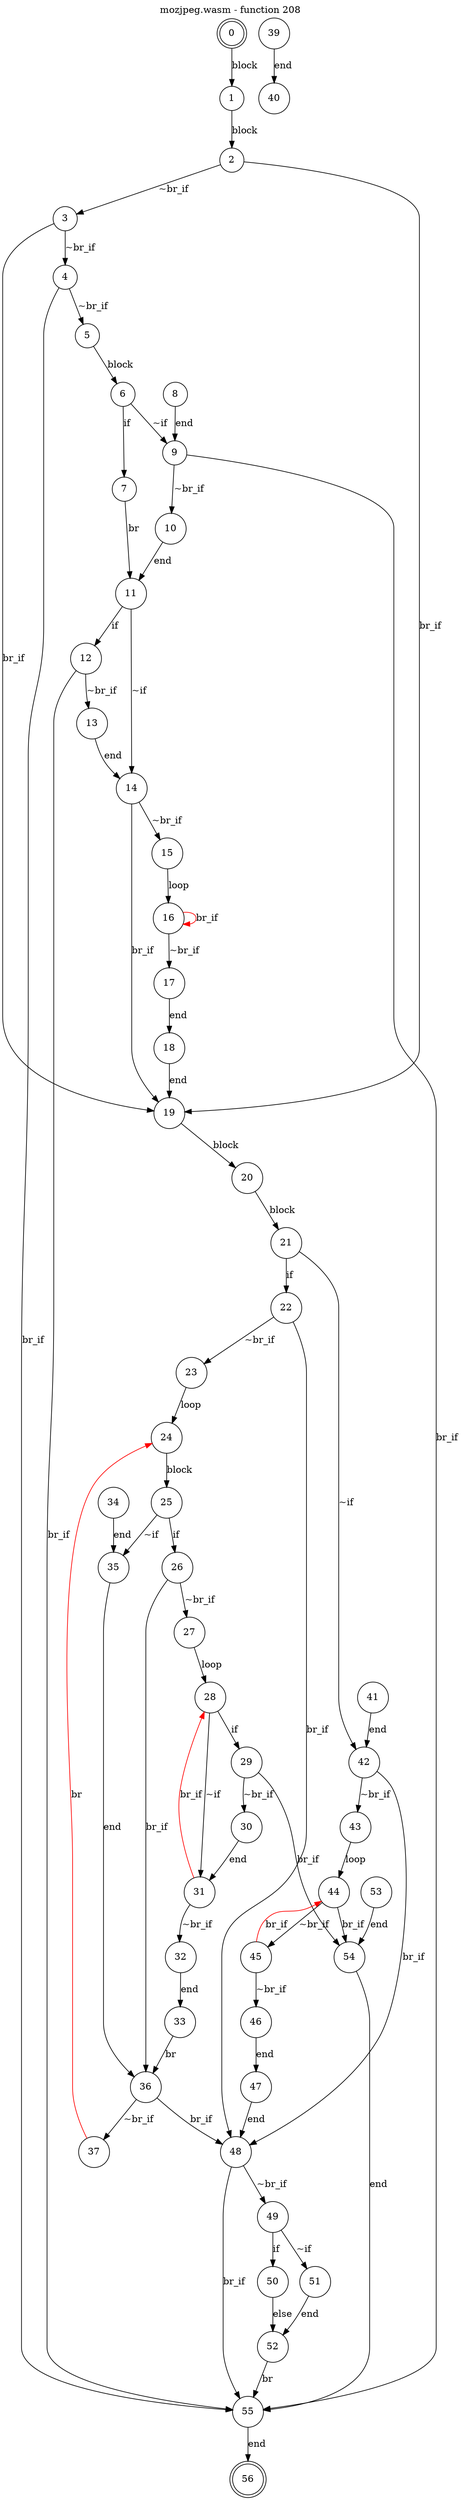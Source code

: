 digraph finite_state_machine {
    label = "mozjpeg.wasm - function 208"
    labelloc =  t
    labelfontsize = 16
    labelfontcolor = black
    labelfontname = "Helvetica"
    node [shape = doublecircle]; 0 56;
    node [shape = circle];
    0 -> 1[label = "block"];
    1 -> 2[label = "block"];
    2 -> 3[label = "~br_if"];
    2 -> 19[label = "br_if"];
    3 -> 4[label = "~br_if"];
    3 -> 19[label = "br_if"];
    4 -> 5[label = "~br_if"];
    4 -> 55[label = "br_if"];
    5 -> 6[label = "block"];
    6 -> 7[label = "if"];
    6 -> 9[label = "~if"];
    7 -> 11[label = "br"];
    8 -> 9[label = "end"];
    9 -> 10[label = "~br_if"];
    9 -> 55[label = "br_if"];
    10 -> 11[label = "end"];
    11 -> 12[label = "if"];
    11 -> 14[label = "~if"];
    12 -> 13[label = "~br_if"];
    12 -> 55[label = "br_if"];
    13 -> 14[label = "end"];
    14 -> 15[label = "~br_if"];
    14 -> 19[label = "br_if"];
    15 -> 16[label = "loop"];
    16 -> 17[label = "~br_if"];
    16 -> 16[color="red" label = "br_if"];
    17 -> 18[label = "end"];
    18 -> 19[label = "end"];
    19 -> 20[label = "block"];
    20 -> 21[label = "block"];
    21 -> 22[label = "if"];
    21 -> 42[label = "~if"];
    22 -> 23[label = "~br_if"];
    22 -> 48[label = "br_if"];
    23 -> 24[label = "loop"];
    24 -> 25[label = "block"];
    25 -> 26[label = "if"];
    25 -> 35[label = "~if"];
    26 -> 27[label = "~br_if"];
    26 -> 36[label = "br_if"];
    27 -> 28[label = "loop"];
    28 -> 29[label = "if"];
    28 -> 31[label = "~if"];
    29 -> 30[label = "~br_if"];
    29 -> 54[label = "br_if"];
    30 -> 31[label = "end"];
    31 -> 32[label = "~br_if"];
    31 -> 28[color="red" label = "br_if"];
    32 -> 33[label = "end"];
    33 -> 36[label = "br"];
    34 -> 35[label = "end"];
    35 -> 36[label = "end"];
    36 -> 37[label = "~br_if"];
    36 -> 48[label = "br_if"];
    37 -> 24[color="red" label = "br"];
    39 -> 40[label = "end"];
    41 -> 42[label = "end"];
    42 -> 43[label = "~br_if"];
    42 -> 48[label = "br_if"];
    43 -> 44[label = "loop"];
    44 -> 45[label = "~br_if"];
    44 -> 54[label = "br_if"];
    45 -> 46[label = "~br_if"];
    45 -> 44[color="red" label = "br_if"];
    46 -> 47[label = "end"];
    47 -> 48[label = "end"];
    48 -> 49[label = "~br_if"];
    48 -> 55[label = "br_if"];
    49 -> 50[label = "if"];
    49 -> 51[label = "~if"];
    50 -> 52[label = "else"];
    51 -> 52[label = "end"];
    52 -> 55[label = "br"];
    53 -> 54[label = "end"];
    54 -> 55[label = "end"];
    55 -> 56[label = "end"];
}
